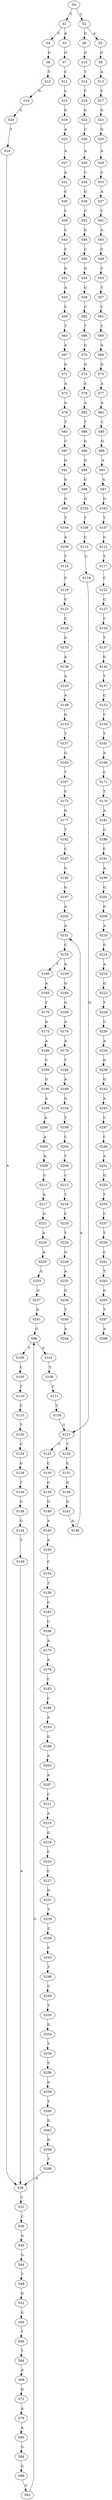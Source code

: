 strict digraph  {
	S0 -> S1 [ label = T ];
	S0 -> S2 [ label = C ];
	S1 -> S3 [ label = A ];
	S1 -> S4 [ label = C ];
	S2 -> S5 [ label = A ];
	S2 -> S6 [ label = G ];
	S3 -> S7 [ label = G ];
	S4 -> S8 [ label = G ];
	S5 -> S9 [ label = G ];
	S6 -> S10 [ label = G ];
	S7 -> S11 [ label = C ];
	S8 -> S12 [ label = T ];
	S9 -> S13 [ label = A ];
	S10 -> S14 [ label = T ];
	S11 -> S15 [ label = C ];
	S12 -> S16 [ label = G ];
	S13 -> S17 [ label = C ];
	S14 -> S18 [ label = C ];
	S15 -> S19 [ label = G ];
	S16 -> S20 [ label = G ];
	S17 -> S21 [ label = G ];
	S18 -> S22 [ label = G ];
	S19 -> S23 [ label = A ];
	S20 -> S24 [ label = T ];
	S21 -> S25 [ label = G ];
	S22 -> S26 [ label = C ];
	S23 -> S27 [ label = A ];
	S24 -> S28 [ label = A ];
	S25 -> S29 [ label = A ];
	S26 -> S30 [ label = A ];
	S27 -> S31 [ label = A ];
	S28 -> S32 [ label = C ];
	S29 -> S33 [ label = C ];
	S30 -> S34 [ label = C ];
	S31 -> S35 [ label = C ];
	S32 -> S36 [ label = C ];
	S33 -> S37 [ label = A ];
	S34 -> S38 [ label = G ];
	S35 -> S39 [ label = C ];
	S36 -> S40 [ label = G ];
	S37 -> S41 [ label = C ];
	S38 -> S42 [ label = C ];
	S39 -> S43 [ label = C ];
	S40 -> S44 [ label = G ];
	S41 -> S45 [ label = A ];
	S42 -> S46 [ label = G ];
	S43 -> S47 [ label = C ];
	S44 -> S48 [ label = T ];
	S45 -> S49 [ label = C ];
	S46 -> S50 [ label = C ];
	S47 -> S51 [ label = G ];
	S48 -> S52 [ label = G ];
	S49 -> S53 [ label = C ];
	S50 -> S54 [ label = G ];
	S51 -> S55 [ label = A ];
	S52 -> S56 [ label = G ];
	S53 -> S57 [ label = T ];
	S54 -> S58 [ label = G ];
	S55 -> S59 [ label = C ];
	S56 -> S60 [ label = T ];
	S57 -> S61 [ label = C ];
	S58 -> S62 [ label = C ];
	S59 -> S63 [ label = T ];
	S60 -> S64 [ label = T ];
	S61 -> S65 [ label = T ];
	S62 -> S66 [ label = T ];
	S63 -> S67 [ label = A ];
	S64 -> S68 [ label = A ];
	S65 -> S69 [ label = A ];
	S66 -> S70 [ label = G ];
	S67 -> S71 [ label = G ];
	S68 -> S72 [ label = G ];
	S69 -> S73 [ label = G ];
	S70 -> S74 [ label = G ];
	S71 -> S75 [ label = A ];
	S72 -> S76 [ label = A ];
	S73 -> S77 [ label = A ];
	S74 -> S78 [ label = A ];
	S75 -> S79 [ label = A ];
	S76 -> S80 [ label = A ];
	S77 -> S81 [ label = A ];
	S78 -> S82 [ label = A ];
	S79 -> S83 [ label = T ];
	S80 -> S84 [ label = G ];
	S81 -> S85 [ label = C ];
	S82 -> S86 [ label = T ];
	S83 -> S87 [ label = C ];
	S84 -> S88 [ label = G ];
	S85 -> S89 [ label = G ];
	S86 -> S90 [ label = G ];
	S87 -> S91 [ label = G ];
	S88 -> S92 [ label = G ];
	S89 -> S93 [ label = A ];
	S90 -> S94 [ label = G ];
	S91 -> S95 [ label = G ];
	S92 -> S96 [ label = G ];
	S93 -> S97 [ label = G ];
	S94 -> S98 [ label = G ];
	S95 -> S99 [ label = G ];
	S96 -> S100 [ label = T ];
	S96 -> S101 [ label = G ];
	S97 -> S102 [ label = G ];
	S98 -> S103 [ label = G ];
	S99 -> S104 [ label = T ];
	S100 -> S105 [ label = C ];
	S101 -> S106 [ label = T ];
	S102 -> S107 [ label = T ];
	S103 -> S108 [ label = T ];
	S104 -> S109 [ label = A ];
	S105 -> S110 [ label = T ];
	S106 -> S111 [ label = C ];
	S107 -> S112 [ label = G ];
	S108 -> S113 [ label = C ];
	S109 -> S114 [ label = T ];
	S110 -> S115 [ label = C ];
	S111 -> S116 [ label = C ];
	S112 -> S117 [ label = T ];
	S113 -> S118 [ label = C ];
	S114 -> S119 [ label = C ];
	S115 -> S120 [ label = T ];
	S116 -> S121 [ label = G ];
	S117 -> S122 [ label = C ];
	S118 -> S121 [ label = G ];
	S119 -> S123 [ label = C ];
	S120 -> S124 [ label = C ];
	S121 -> S125 [ label = C ];
	S121 -> S126 [ label = T ];
	S122 -> S127 [ label = C ];
	S123 -> S128 [ label = C ];
	S124 -> S129 [ label = G ];
	S125 -> S130 [ label = C ];
	S126 -> S131 [ label = C ];
	S127 -> S132 [ label = C ];
	S128 -> S133 [ label = G ];
	S129 -> S134 [ label = T ];
	S130 -> S135 [ label = G ];
	S131 -> S136 [ label = G ];
	S132 -> S137 [ label = T ];
	S133 -> S138 [ label = A ];
	S134 -> S139 [ label = G ];
	S135 -> S140 [ label = G ];
	S136 -> S141 [ label = G ];
	S137 -> S142 [ label = G ];
	S138 -> S143 [ label = A ];
	S139 -> S144 [ label = G ];
	S140 -> S145 [ label = A ];
	S141 -> S146 [ label = A ];
	S142 -> S147 [ label = T ];
	S143 -> S148 [ label = A ];
	S144 -> S149 [ label = T ];
	S145 -> S150 [ label = A ];
	S146 -> S151 [ label = A ];
	S147 -> S152 [ label = C ];
	S148 -> S153 [ label = G ];
	S149 -> S28 [ label = A ];
	S150 -> S154 [ label = C ];
	S151 -> S155 [ label = C ];
	S152 -> S156 [ label = C ];
	S153 -> S157 [ label = T ];
	S154 -> S158 [ label = T ];
	S155 -> S159 [ label = A ];
	S155 -> S160 [ label = T ];
	S156 -> S161 [ label = T ];
	S157 -> S162 [ label = G ];
	S158 -> S163 [ label = G ];
	S159 -> S164 [ label = G ];
	S160 -> S165 [ label = A ];
	S161 -> S166 [ label = A ];
	S162 -> S167 [ label = T ];
	S163 -> S168 [ label = C ];
	S164 -> S169 [ label = G ];
	S165 -> S170 [ label = C ];
	S166 -> S171 [ label = C ];
	S167 -> S172 [ label = C ];
	S168 -> S173 [ label = A ];
	S169 -> S174 [ label = A ];
	S170 -> S175 [ label = A ];
	S171 -> S176 [ label = T ];
	S172 -> S177 [ label = G ];
	S173 -> S178 [ label = A ];
	S174 -> S179 [ label = A ];
	S175 -> S180 [ label = A ];
	S176 -> S181 [ label = A ];
	S177 -> S182 [ label = T ];
	S178 -> S183 [ label = C ];
	S179 -> S184 [ label = T ];
	S180 -> S185 [ label = C ];
	S181 -> S186 [ label = C ];
	S182 -> S187 [ label = C ];
	S183 -> S188 [ label = C ];
	S184 -> S189 [ label = A ];
	S185 -> S190 [ label = G ];
	S186 -> S191 [ label = C ];
	S187 -> S192 [ label = G ];
	S188 -> S193 [ label = A ];
	S189 -> S194 [ label = G ];
	S190 -> S195 [ label = A ];
	S191 -> S196 [ label = A ];
	S192 -> S197 [ label = G ];
	S193 -> S198 [ label = G ];
	S194 -> S199 [ label = T ];
	S195 -> S200 [ label = A ];
	S196 -> S201 [ label = G ];
	S197 -> S202 [ label = A ];
	S198 -> S203 [ label = A ];
	S199 -> S204 [ label = C ];
	S200 -> S205 [ label = A ];
	S201 -> S206 [ label = G ];
	S202 -> S151 [ label = A ];
	S203 -> S207 [ label = A ];
	S204 -> S208 [ label = T ];
	S205 -> S209 [ label = A ];
	S206 -> S210 [ label = A ];
	S207 -> S211 [ label = C ];
	S208 -> S212 [ label = C ];
	S209 -> S213 [ label = C ];
	S210 -> S214 [ label = G ];
	S211 -> S215 [ label = A ];
	S212 -> S216 [ label = T ];
	S213 -> S217 [ label = A ];
	S214 -> S218 [ label = A ];
	S215 -> S219 [ label = G ];
	S216 -> S220 [ label = C ];
	S217 -> S221 [ label = G ];
	S218 -> S222 [ label = G ];
	S219 -> S223 [ label = C ];
	S220 -> S224 [ label = T ];
	S221 -> S225 [ label = A ];
	S222 -> S226 [ label = T ];
	S223 -> S227 [ label = C ];
	S224 -> S228 [ label = G ];
	S225 -> S229 [ label = A ];
	S226 -> S230 [ label = C ];
	S227 -> S231 [ label = G ];
	S228 -> S232 [ label = A ];
	S229 -> S233 [ label = G ];
	S230 -> S234 [ label = A ];
	S231 -> S235 [ label = T ];
	S232 -> S236 [ label = G ];
	S233 -> S237 [ label = G ];
	S234 -> S238 [ label = G ];
	S235 -> S239 [ label = C ];
	S236 -> S240 [ label = T ];
	S237 -> S241 [ label = G ];
	S238 -> S242 [ label = G ];
	S239 -> S243 [ label = C ];
	S240 -> S244 [ label = A ];
	S241 -> S96 [ label = G ];
	S242 -> S245 [ label = A ];
	S243 -> S246 [ label = T ];
	S245 -> S247 [ label = C ];
	S246 -> S248 [ label = C ];
	S247 -> S249 [ label = C ];
	S248 -> S250 [ label = T ];
	S249 -> S251 [ label = A ];
	S250 -> S252 [ label = G ];
	S251 -> S253 [ label = G ];
	S252 -> S254 [ label = T ];
	S253 -> S255 [ label = T ];
	S254 -> S256 [ label = C ];
	S255 -> S257 [ label = C ];
	S256 -> S258 [ label = G ];
	S257 -> S259 [ label = T ];
	S258 -> S260 [ label = T ];
	S259 -> S261 [ label = C ];
	S260 -> S262 [ label = G ];
	S261 -> S263 [ label = T ];
	S262 -> S264 [ label = G ];
	S263 -> S265 [ label = G ];
	S264 -> S266 [ label = T ];
	S265 -> S267 [ label = T ];
	S266 -> S28 [ label = A ];
	S267 -> S268 [ label = A ];
}
